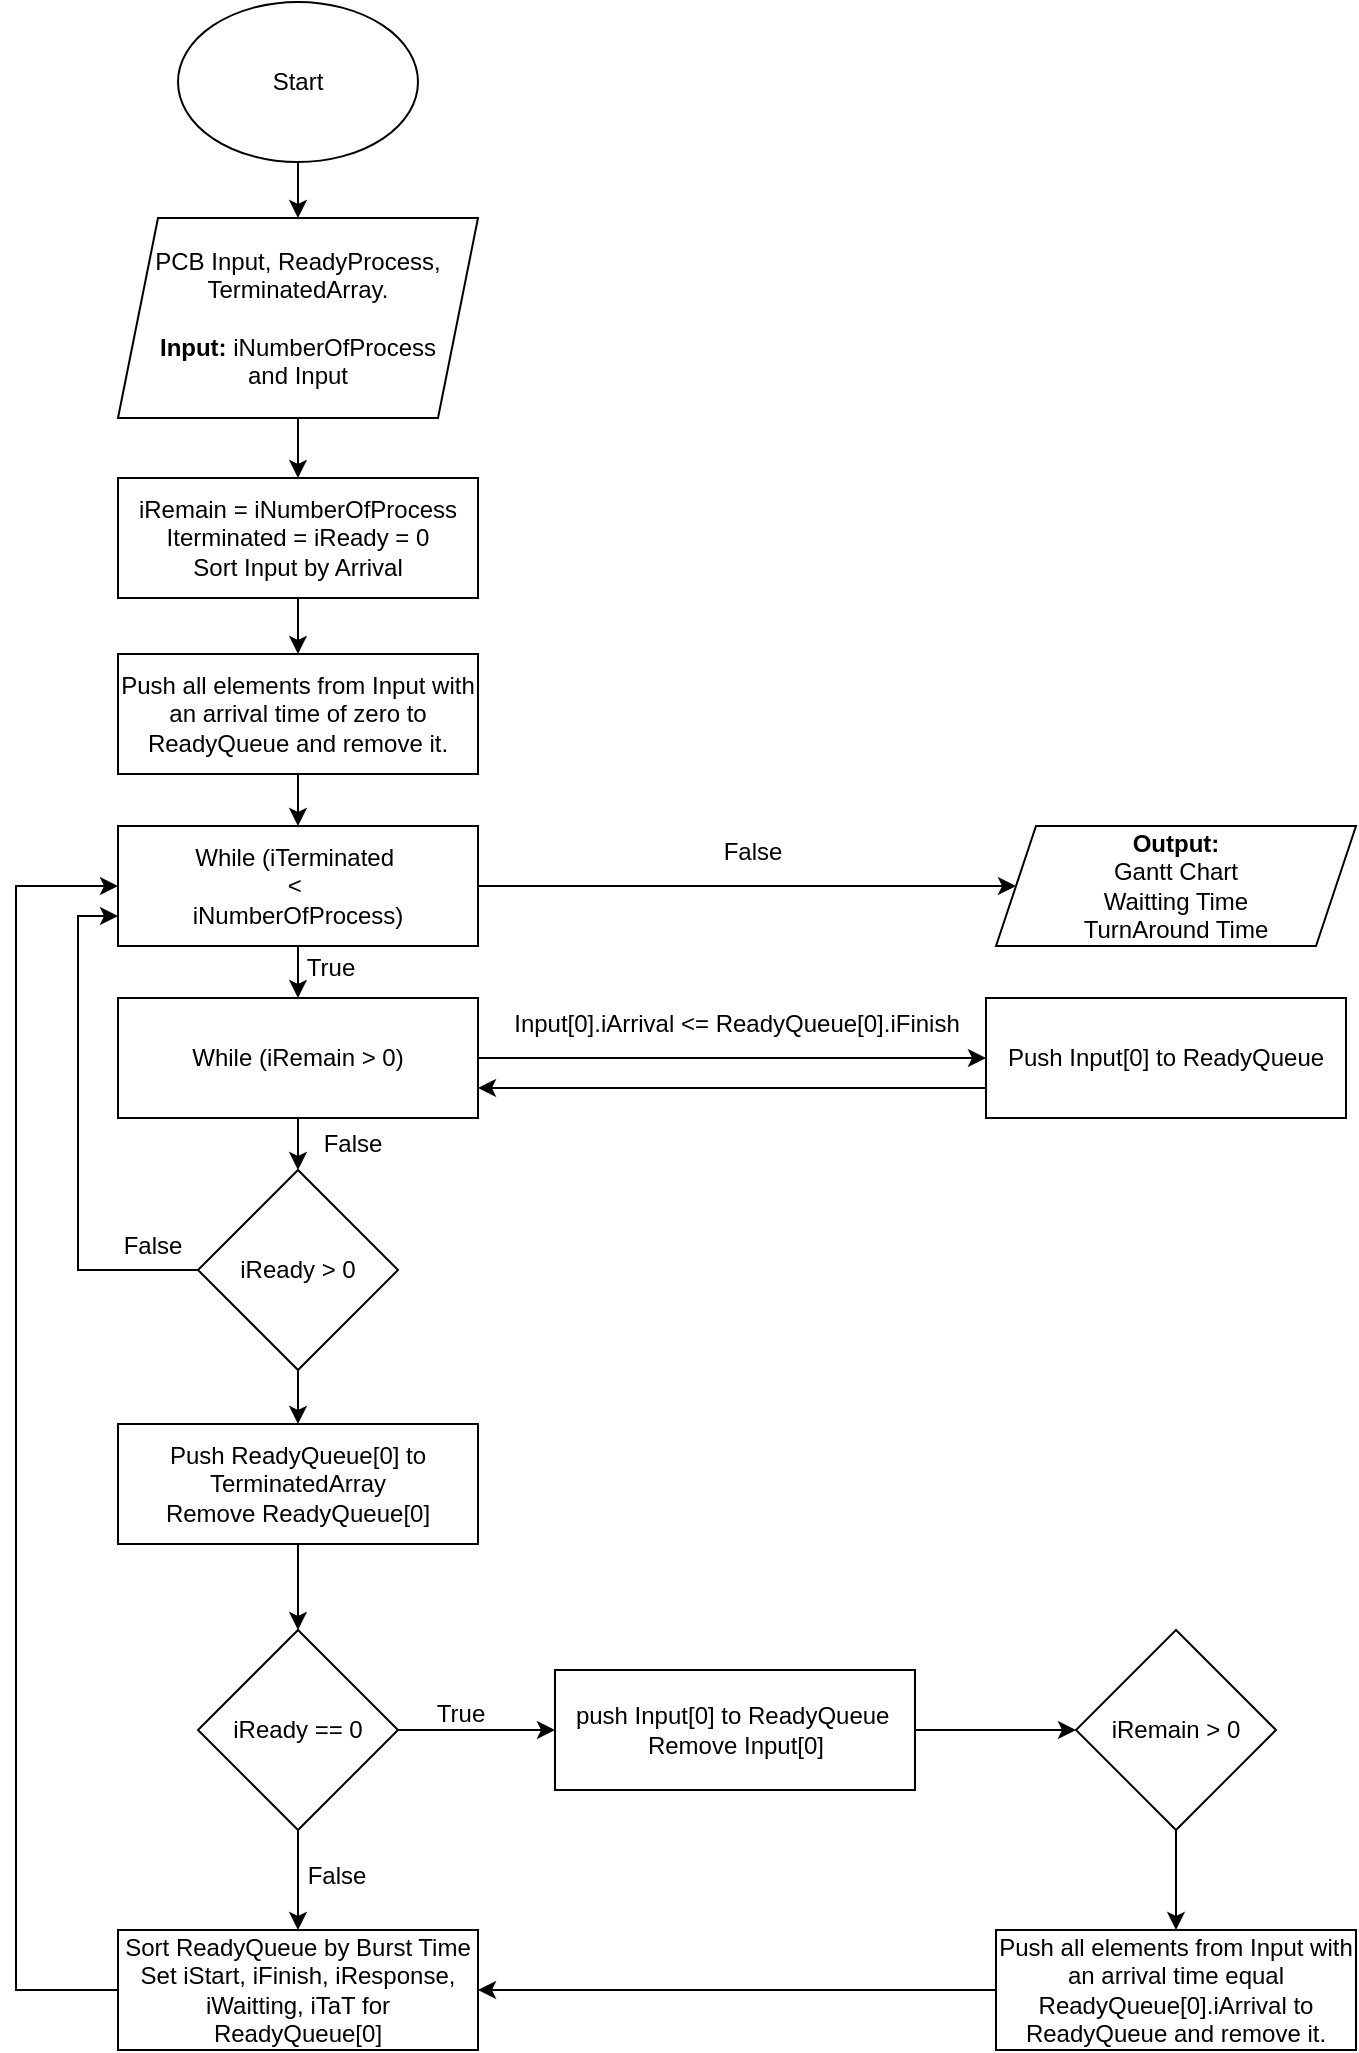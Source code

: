 <mxfile version="25.0.1" pages="3">
  <diagram name="SJF" id="oxs_TRgxn1VdIWFtBb3Z">
    <mxGraphModel dx="1750" dy="1115" grid="0" gridSize="10" guides="1" tooltips="1" connect="1" arrows="1" fold="1" page="1" pageScale="1" pageWidth="850" pageHeight="1100" math="0" shadow="0">
      <root>
        <mxCell id="0" />
        <mxCell id="1" parent="0" />
        <mxCell id="V2UNwB9UvkC7qVT8twQn-3" value="" style="edgeStyle=orthogonalEdgeStyle;rounded=0;orthogonalLoop=1;jettySize=auto;html=1;" edge="1" parent="1" source="V2UNwB9UvkC7qVT8twQn-1" target="V2UNwB9UvkC7qVT8twQn-2">
          <mxGeometry relative="1" as="geometry" />
        </mxCell>
        <mxCell id="V2UNwB9UvkC7qVT8twQn-1" value="Start" style="ellipse;whiteSpace=wrap;html=1;" vertex="1" parent="1">
          <mxGeometry x="179" y="6" width="120" height="80" as="geometry" />
        </mxCell>
        <mxCell id="V2UNwB9UvkC7qVT8twQn-5" value="" style="edgeStyle=orthogonalEdgeStyle;rounded=0;orthogonalLoop=1;jettySize=auto;html=1;" edge="1" parent="1" source="V2UNwB9UvkC7qVT8twQn-2" target="V2UNwB9UvkC7qVT8twQn-4">
          <mxGeometry relative="1" as="geometry" />
        </mxCell>
        <mxCell id="V2UNwB9UvkC7qVT8twQn-2" value="PCB Input, ReadyProcess, TerminatedArray.&lt;div&gt;&lt;br&gt;&lt;/div&gt;&lt;div&gt;&lt;b&gt;Input: &lt;/b&gt;iNumberOfProcess&lt;/div&gt;&lt;div&gt;and Input&lt;/div&gt;" style="shape=parallelogram;perimeter=parallelogramPerimeter;whiteSpace=wrap;html=1;fixedSize=1;" vertex="1" parent="1">
          <mxGeometry x="149" y="114" width="180" height="100" as="geometry" />
        </mxCell>
        <mxCell id="V2UNwB9UvkC7qVT8twQn-7" value="" style="edgeStyle=orthogonalEdgeStyle;rounded=0;orthogonalLoop=1;jettySize=auto;html=1;" edge="1" parent="1" source="V2UNwB9UvkC7qVT8twQn-4" target="V2UNwB9UvkC7qVT8twQn-6">
          <mxGeometry relative="1" as="geometry" />
        </mxCell>
        <mxCell id="V2UNwB9UvkC7qVT8twQn-4" value="iRemain = iNumberOfProcess&lt;div&gt;Iterminated = iReady = 0&lt;/div&gt;&lt;div&gt;Sort Input by Arrival&lt;/div&gt;" style="whiteSpace=wrap;html=1;" vertex="1" parent="1">
          <mxGeometry x="149" y="244" width="180" height="60" as="geometry" />
        </mxCell>
        <mxCell id="V2UNwB9UvkC7qVT8twQn-9" value="" style="edgeStyle=orthogonalEdgeStyle;rounded=0;orthogonalLoop=1;jettySize=auto;html=1;" edge="1" parent="1" source="V2UNwB9UvkC7qVT8twQn-6" target="V2UNwB9UvkC7qVT8twQn-8">
          <mxGeometry relative="1" as="geometry" />
        </mxCell>
        <mxCell id="V2UNwB9UvkC7qVT8twQn-6" value="Push all elements from Input with an arrival time of zero to ReadyQueue&amp;nbsp;&lt;span style=&quot;background-color: initial;&quot;&gt;and remove it.&lt;/span&gt;" style="whiteSpace=wrap;html=1;" vertex="1" parent="1">
          <mxGeometry x="149" y="332" width="180" height="60" as="geometry" />
        </mxCell>
        <mxCell id="V2UNwB9UvkC7qVT8twQn-11" value="" style="edgeStyle=orthogonalEdgeStyle;rounded=0;orthogonalLoop=1;jettySize=auto;html=1;" edge="1" parent="1" source="V2UNwB9UvkC7qVT8twQn-8" target="V2UNwB9UvkC7qVT8twQn-10">
          <mxGeometry relative="1" as="geometry" />
        </mxCell>
        <mxCell id="7GC6tCJYxrPlH6SLZ8be-2" style="edgeStyle=orthogonalEdgeStyle;rounded=0;orthogonalLoop=1;jettySize=auto;html=1;exitX=1;exitY=0.5;exitDx=0;exitDy=0;entryX=0;entryY=0.5;entryDx=0;entryDy=0;" edge="1" parent="1" source="V2UNwB9UvkC7qVT8twQn-8" target="V2UNwB9UvkC7qVT8twQn-35">
          <mxGeometry relative="1" as="geometry" />
        </mxCell>
        <mxCell id="V2UNwB9UvkC7qVT8twQn-8" value="While (iTerminated&amp;nbsp;&lt;div&gt;&amp;lt;&amp;nbsp;&lt;/div&gt;&lt;div&gt;iNumberOfProcess)&lt;/div&gt;" style="whiteSpace=wrap;html=1;" vertex="1" parent="1">
          <mxGeometry x="149" y="418" width="180" height="60" as="geometry" />
        </mxCell>
        <mxCell id="V2UNwB9UvkC7qVT8twQn-13" value="" style="edgeStyle=orthogonalEdgeStyle;rounded=0;orthogonalLoop=1;jettySize=auto;html=1;" edge="1" parent="1" source="V2UNwB9UvkC7qVT8twQn-10" target="V2UNwB9UvkC7qVT8twQn-12">
          <mxGeometry relative="1" as="geometry" />
        </mxCell>
        <mxCell id="V2UNwB9UvkC7qVT8twQn-21" value="" style="edgeStyle=orthogonalEdgeStyle;rounded=0;orthogonalLoop=1;jettySize=auto;html=1;" edge="1" parent="1" source="V2UNwB9UvkC7qVT8twQn-10" target="V2UNwB9UvkC7qVT8twQn-20">
          <mxGeometry relative="1" as="geometry" />
        </mxCell>
        <mxCell id="V2UNwB9UvkC7qVT8twQn-10" value="While (iRemain &amp;gt; 0)" style="whiteSpace=wrap;html=1;" vertex="1" parent="1">
          <mxGeometry x="149" y="504" width="180" height="60" as="geometry" />
        </mxCell>
        <mxCell id="V2UNwB9UvkC7qVT8twQn-15" style="edgeStyle=orthogonalEdgeStyle;rounded=0;orthogonalLoop=1;jettySize=auto;html=1;exitX=0;exitY=0.75;exitDx=0;exitDy=0;entryX=1;entryY=0.75;entryDx=0;entryDy=0;" edge="1" parent="1" source="V2UNwB9UvkC7qVT8twQn-12" target="V2UNwB9UvkC7qVT8twQn-10">
          <mxGeometry relative="1" as="geometry" />
        </mxCell>
        <mxCell id="V2UNwB9UvkC7qVT8twQn-12" value="Push Input[0] to ReadyQueue" style="whiteSpace=wrap;html=1;" vertex="1" parent="1">
          <mxGeometry x="583" y="504" width="180" height="60" as="geometry" />
        </mxCell>
        <mxCell id="V2UNwB9UvkC7qVT8twQn-14" value="Input[0].iArrival &amp;lt;= ReadyQueue[0].iFinish" style="text;html=1;align=center;verticalAlign=middle;resizable=0;points=[];autosize=1;strokeColor=none;fillColor=none;" vertex="1" parent="1">
          <mxGeometry x="337" y="504" width="241" height="26" as="geometry" />
        </mxCell>
        <mxCell id="V2UNwB9UvkC7qVT8twQn-18" value="False" style="text;html=1;align=center;verticalAlign=middle;resizable=0;points=[];autosize=1;strokeColor=none;fillColor=none;" vertex="1" parent="1">
          <mxGeometry x="242" y="564" width="47" height="26" as="geometry" />
        </mxCell>
        <mxCell id="HRZFhUdqlTBKbTsZ7yfb-11" style="edgeStyle=orthogonalEdgeStyle;rounded=0;orthogonalLoop=1;jettySize=auto;html=1;exitX=0;exitY=0.5;exitDx=0;exitDy=0;entryX=0;entryY=0.75;entryDx=0;entryDy=0;" edge="1" parent="1" source="V2UNwB9UvkC7qVT8twQn-20" target="V2UNwB9UvkC7qVT8twQn-8">
          <mxGeometry relative="1" as="geometry" />
        </mxCell>
        <mxCell id="HRZFhUdqlTBKbTsZ7yfb-18" value="" style="edgeStyle=orthogonalEdgeStyle;rounded=0;orthogonalLoop=1;jettySize=auto;html=1;" edge="1" parent="1" source="V2UNwB9UvkC7qVT8twQn-20" target="HRZFhUdqlTBKbTsZ7yfb-17">
          <mxGeometry relative="1" as="geometry" />
        </mxCell>
        <mxCell id="V2UNwB9UvkC7qVT8twQn-20" value="iReady &amp;gt; 0" style="rhombus;whiteSpace=wrap;html=1;" vertex="1" parent="1">
          <mxGeometry x="189" y="590" width="100" height="100" as="geometry" />
        </mxCell>
        <mxCell id="HRZFhUdqlTBKbTsZ7yfb-10" style="edgeStyle=orthogonalEdgeStyle;rounded=0;orthogonalLoop=1;jettySize=auto;html=1;exitX=0;exitY=0.5;exitDx=0;exitDy=0;entryX=0;entryY=0.5;entryDx=0;entryDy=0;" edge="1" parent="1" source="V2UNwB9UvkC7qVT8twQn-22" target="V2UNwB9UvkC7qVT8twQn-8">
          <mxGeometry relative="1" as="geometry">
            <Array as="points">
              <mxPoint x="98" y="1000" />
              <mxPoint x="98" y="448" />
            </Array>
          </mxGeometry>
        </mxCell>
        <mxCell id="V2UNwB9UvkC7qVT8twQn-22" value="Sort ReadyQueue by Burst Time&lt;div&gt;Set iStart, iFinish, iResponse, iWaitting, iTaT for ReadyQueue[0]&lt;/div&gt;" style="whiteSpace=wrap;html=1;" vertex="1" parent="1">
          <mxGeometry x="149" y="970" width="180" height="60" as="geometry" />
        </mxCell>
        <mxCell id="V2UNwB9UvkC7qVT8twQn-29" value="" style="edgeStyle=orthogonalEdgeStyle;rounded=0;orthogonalLoop=1;jettySize=auto;html=1;" edge="1" parent="1" source="V2UNwB9UvkC7qVT8twQn-26" target="V2UNwB9UvkC7qVT8twQn-28">
          <mxGeometry relative="1" as="geometry" />
        </mxCell>
        <mxCell id="V2UNwB9UvkC7qVT8twQn-26" value="iRemain &amp;gt; 0" style="rhombus;whiteSpace=wrap;html=1;" vertex="1" parent="1">
          <mxGeometry x="628" y="820" width="100" height="100" as="geometry" />
        </mxCell>
        <mxCell id="V2UNwB9UvkC7qVT8twQn-32" style="edgeStyle=orthogonalEdgeStyle;rounded=0;orthogonalLoop=1;jettySize=auto;html=1;exitX=0;exitY=0.5;exitDx=0;exitDy=0;entryX=1;entryY=0.5;entryDx=0;entryDy=0;" edge="1" parent="1" source="V2UNwB9UvkC7qVT8twQn-28" target="V2UNwB9UvkC7qVT8twQn-22">
          <mxGeometry relative="1" as="geometry" />
        </mxCell>
        <mxCell id="V2UNwB9UvkC7qVT8twQn-28" value="Push all elements from Input with an arrival time equal ReadyQueue[0].iArrival to ReadyQueue&amp;nbsp;&lt;span style=&quot;background-color: initial;&quot;&gt;and remove it.&lt;/span&gt;" style="whiteSpace=wrap;html=1;" vertex="1" parent="1">
          <mxGeometry x="588" y="970" width="180" height="60" as="geometry" />
        </mxCell>
        <mxCell id="V2UNwB9UvkC7qVT8twQn-35" value="&lt;b&gt;Output:&lt;/b&gt;&lt;div&gt;Gantt Chart&lt;/div&gt;&lt;div&gt;Waitting Time&lt;/div&gt;&lt;div&gt;TurnAround Time&lt;/div&gt;" style="shape=parallelogram;perimeter=parallelogramPerimeter;whiteSpace=wrap;html=1;fixedSize=1;" vertex="1" parent="1">
          <mxGeometry x="588" y="418" width="180" height="60" as="geometry" />
        </mxCell>
        <mxCell id="7GC6tCJYxrPlH6SLZ8be-3" value="False" style="text;html=1;align=center;verticalAlign=middle;resizable=0;points=[];autosize=1;strokeColor=none;fillColor=none;" vertex="1" parent="1">
          <mxGeometry x="442" y="418" width="47" height="26" as="geometry" />
        </mxCell>
        <mxCell id="7GC6tCJYxrPlH6SLZ8be-4" value="True" style="text;html=1;align=center;verticalAlign=middle;resizable=0;points=[];autosize=1;strokeColor=none;fillColor=none;" vertex="1" parent="1">
          <mxGeometry x="234" y="476" width="42" height="26" as="geometry" />
        </mxCell>
        <mxCell id="HRZFhUdqlTBKbTsZ7yfb-25" style="edgeStyle=orthogonalEdgeStyle;rounded=0;orthogonalLoop=1;jettySize=auto;html=1;exitX=1;exitY=0.5;exitDx=0;exitDy=0;entryX=0;entryY=0.5;entryDx=0;entryDy=0;" edge="1" parent="1" source="HRZFhUdqlTBKbTsZ7yfb-7" target="V2UNwB9UvkC7qVT8twQn-26">
          <mxGeometry relative="1" as="geometry" />
        </mxCell>
        <mxCell id="HRZFhUdqlTBKbTsZ7yfb-7" value="push Input[0] to ReadyQueue&amp;nbsp;&lt;div&gt;Remove Input[0]&lt;/div&gt;" style="whiteSpace=wrap;html=1;" vertex="1" parent="1">
          <mxGeometry x="367.5" y="840" width="180" height="60" as="geometry" />
        </mxCell>
        <mxCell id="HRZFhUdqlTBKbTsZ7yfb-12" value="False" style="text;html=1;align=center;verticalAlign=middle;resizable=0;points=[];autosize=1;strokeColor=none;fillColor=none;" vertex="1" parent="1">
          <mxGeometry x="142" y="615" width="47" height="26" as="geometry" />
        </mxCell>
        <mxCell id="HRZFhUdqlTBKbTsZ7yfb-20" value="" style="edgeStyle=orthogonalEdgeStyle;rounded=0;orthogonalLoop=1;jettySize=auto;html=1;" edge="1" parent="1" source="HRZFhUdqlTBKbTsZ7yfb-17" target="HRZFhUdqlTBKbTsZ7yfb-19">
          <mxGeometry relative="1" as="geometry" />
        </mxCell>
        <mxCell id="HRZFhUdqlTBKbTsZ7yfb-17" value="Push ReadyQueue[0] to TerminatedArray&lt;div&gt;Remove ReadyQueue[0]&lt;/div&gt;" style="whiteSpace=wrap;html=1;" vertex="1" parent="1">
          <mxGeometry x="149" y="717" width="180" height="60" as="geometry" />
        </mxCell>
        <mxCell id="HRZFhUdqlTBKbTsZ7yfb-21" style="edgeStyle=orthogonalEdgeStyle;rounded=0;orthogonalLoop=1;jettySize=auto;html=1;exitX=0.5;exitY=1;exitDx=0;exitDy=0;entryX=0.5;entryY=0;entryDx=0;entryDy=0;" edge="1" parent="1" source="HRZFhUdqlTBKbTsZ7yfb-19" target="V2UNwB9UvkC7qVT8twQn-22">
          <mxGeometry relative="1" as="geometry" />
        </mxCell>
        <mxCell id="HRZFhUdqlTBKbTsZ7yfb-23" style="edgeStyle=orthogonalEdgeStyle;rounded=0;orthogonalLoop=1;jettySize=auto;html=1;exitX=1;exitY=0.5;exitDx=0;exitDy=0;entryX=0;entryY=0.5;entryDx=0;entryDy=0;" edge="1" parent="1" source="HRZFhUdqlTBKbTsZ7yfb-19" target="HRZFhUdqlTBKbTsZ7yfb-7">
          <mxGeometry relative="1" as="geometry" />
        </mxCell>
        <mxCell id="HRZFhUdqlTBKbTsZ7yfb-19" value="iReady == 0" style="rhombus;whiteSpace=wrap;html=1;" vertex="1" parent="1">
          <mxGeometry x="189" y="820" width="100" height="100" as="geometry" />
        </mxCell>
        <mxCell id="HRZFhUdqlTBKbTsZ7yfb-22" value="False" style="text;html=1;align=center;verticalAlign=middle;resizable=0;points=[];autosize=1;strokeColor=none;fillColor=none;" vertex="1" parent="1">
          <mxGeometry x="234" y="930" width="47" height="26" as="geometry" />
        </mxCell>
        <mxCell id="HRZFhUdqlTBKbTsZ7yfb-24" value="True" style="text;html=1;align=center;verticalAlign=middle;resizable=0;points=[];autosize=1;strokeColor=none;fillColor=none;" vertex="1" parent="1">
          <mxGeometry x="299" y="849" width="42" height="26" as="geometry" />
        </mxCell>
      </root>
    </mxGraphModel>
  </diagram>
  <diagram id="o8u7fjpfcPdCjEPHYrwH" name="RR">
    <mxGraphModel dx="1615" dy="1029" grid="0" gridSize="10" guides="1" tooltips="1" connect="1" arrows="1" fold="1" page="1" pageScale="1" pageWidth="850" pageHeight="1100" math="0" shadow="0">
      <root>
        <mxCell id="0" />
        <mxCell id="1" parent="0" />
        <mxCell id="q0D6qvIsYkDJw6R0kMql-1" value="" style="edgeStyle=orthogonalEdgeStyle;rounded=0;orthogonalLoop=1;jettySize=auto;html=1;" edge="1" parent="1" source="q0D6qvIsYkDJw6R0kMql-2" target="q0D6qvIsYkDJw6R0kMql-4">
          <mxGeometry relative="1" as="geometry" />
        </mxCell>
        <mxCell id="q0D6qvIsYkDJw6R0kMql-2" value="Start" style="ellipse;whiteSpace=wrap;html=1;" vertex="1" parent="1">
          <mxGeometry x="179" y="6" width="120" height="80" as="geometry" />
        </mxCell>
        <mxCell id="q0D6qvIsYkDJw6R0kMql-3" value="" style="edgeStyle=orthogonalEdgeStyle;rounded=0;orthogonalLoop=1;jettySize=auto;html=1;" edge="1" parent="1" source="q0D6qvIsYkDJw6R0kMql-4" target="q0D6qvIsYkDJw6R0kMql-6">
          <mxGeometry relative="1" as="geometry" />
        </mxCell>
        <mxCell id="q0D6qvIsYkDJw6R0kMql-4" value="PCB Input, ReadyProcess, TerminatedArray, vGanttChart&lt;div&gt;&lt;br&gt;&lt;/div&gt;&lt;div&gt;&lt;b&gt;Input: iQuantumTime,&amp;nbsp;&lt;/b&gt;&lt;/div&gt;&lt;div&gt;iNumberOfProcess&amp;nbsp;&lt;/div&gt;&lt;div&gt;a&lt;span style=&quot;background-color: initial;&quot;&gt;nd Input&lt;/span&gt;&lt;/div&gt;" style="shape=parallelogram;perimeter=parallelogramPerimeter;whiteSpace=wrap;html=1;fixedSize=1;" vertex="1" parent="1">
          <mxGeometry x="144" y="115" width="190" height="100" as="geometry" />
        </mxCell>
        <mxCell id="q0D6qvIsYkDJw6R0kMql-5" value="" style="edgeStyle=orthogonalEdgeStyle;rounded=0;orthogonalLoop=1;jettySize=auto;html=1;" edge="1" parent="1" source="q0D6qvIsYkDJw6R0kMql-6" target="q0D6qvIsYkDJw6R0kMql-8">
          <mxGeometry relative="1" as="geometry" />
        </mxCell>
        <mxCell id="q0D6qvIsYkDJw6R0kMql-6" value="iRemain = iNumberOfProcess&lt;div&gt;Iterminated = iReady = 0&lt;/div&gt;&lt;div&gt;Sort Input by Arrival&lt;/div&gt;" style="whiteSpace=wrap;html=1;" vertex="1" parent="1">
          <mxGeometry x="149" y="244" width="180" height="60" as="geometry" />
        </mxCell>
        <mxCell id="q0D6qvIsYkDJw6R0kMql-7" value="" style="edgeStyle=orthogonalEdgeStyle;rounded=0;orthogonalLoop=1;jettySize=auto;html=1;" edge="1" parent="1" source="q0D6qvIsYkDJw6R0kMql-8" target="q0D6qvIsYkDJw6R0kMql-10">
          <mxGeometry relative="1" as="geometry" />
        </mxCell>
        <mxCell id="q0D6qvIsYkDJw6R0kMql-8" value="Push Input[0] to ReadyQueue, remove Input[0],&lt;div&gt;update ReadyQueue[0]&lt;/div&gt;&lt;div&gt;push ReadyQueue[0] to vGanttChart&lt;/div&gt;" style="whiteSpace=wrap;html=1;" vertex="1" parent="1">
          <mxGeometry x="149" y="332" width="180" height="80" as="geometry" />
        </mxCell>
        <mxCell id="q0D6qvIsYkDJw6R0kMql-9" value="" style="edgeStyle=orthogonalEdgeStyle;rounded=0;orthogonalLoop=1;jettySize=auto;html=1;" edge="1" parent="1" source="q0D6qvIsYkDJw6R0kMql-10" target="q0D6qvIsYkDJw6R0kMql-13">
          <mxGeometry relative="1" as="geometry" />
        </mxCell>
        <mxCell id="q0D6qvIsYkDJw6R0kMql-37" style="edgeStyle=orthogonalEdgeStyle;rounded=0;orthogonalLoop=1;jettySize=auto;html=1;exitX=1;exitY=0.5;exitDx=0;exitDy=0;entryX=0;entryY=0.5;entryDx=0;entryDy=0;" edge="1" parent="1" source="q0D6qvIsYkDJw6R0kMql-10" target="q0D6qvIsYkDJw6R0kMql-30">
          <mxGeometry relative="1" as="geometry" />
        </mxCell>
        <mxCell id="q0D6qvIsYkDJw6R0kMql-10" value="While (iTerminated&amp;nbsp;&lt;div&gt;&amp;lt;&amp;nbsp;&lt;/div&gt;&lt;div&gt;iNumberOfProcess)&lt;/div&gt;" style="whiteSpace=wrap;html=1;" vertex="1" parent="1">
          <mxGeometry x="149" y="440" width="179" height="60" as="geometry" />
        </mxCell>
        <mxCell id="q0D6qvIsYkDJw6R0kMql-11" value="" style="edgeStyle=orthogonalEdgeStyle;rounded=0;orthogonalLoop=1;jettySize=auto;html=1;" edge="1" parent="1" source="q0D6qvIsYkDJw6R0kMql-13" target="q0D6qvIsYkDJw6R0kMql-15">
          <mxGeometry relative="1" as="geometry" />
        </mxCell>
        <mxCell id="q0D6qvIsYkDJw6R0kMql-12" value="" style="edgeStyle=orthogonalEdgeStyle;rounded=0;orthogonalLoop=1;jettySize=auto;html=1;" edge="1" parent="1" source="q0D6qvIsYkDJw6R0kMql-13" target="q0D6qvIsYkDJw6R0kMql-20">
          <mxGeometry relative="1" as="geometry" />
        </mxCell>
        <mxCell id="q0D6qvIsYkDJw6R0kMql-13" value="While (iRemain &amp;gt; 0)" style="whiteSpace=wrap;html=1;" vertex="1" parent="1">
          <mxGeometry x="149" y="526" width="180" height="60" as="geometry" />
        </mxCell>
        <mxCell id="q0D6qvIsYkDJw6R0kMql-14" style="edgeStyle=orthogonalEdgeStyle;rounded=0;orthogonalLoop=1;jettySize=auto;html=1;exitX=0;exitY=0.75;exitDx=0;exitDy=0;entryX=1;entryY=0.75;entryDx=0;entryDy=0;" edge="1" parent="1" source="q0D6qvIsYkDJw6R0kMql-15" target="q0D6qvIsYkDJw6R0kMql-13">
          <mxGeometry relative="1" as="geometry" />
        </mxCell>
        <mxCell id="q0D6qvIsYkDJw6R0kMql-15" value="Push Input[0] to ReadyQueue" style="whiteSpace=wrap;html=1;" vertex="1" parent="1">
          <mxGeometry x="581" y="526" width="180" height="60" as="geometry" />
        </mxCell>
        <mxCell id="q0D6qvIsYkDJw6R0kMql-16" value="Input[0].iArrival &amp;lt;= iTime" style="text;html=1;align=center;verticalAlign=middle;resizable=0;points=[];autosize=1;strokeColor=none;fillColor=none;" vertex="1" parent="1">
          <mxGeometry x="384" y="526" width="148" height="26" as="geometry" />
        </mxCell>
        <mxCell id="q0D6qvIsYkDJw6R0kMql-40" value="" style="edgeStyle=orthogonalEdgeStyle;rounded=0;orthogonalLoop=1;jettySize=auto;html=1;" edge="1" parent="1" source="q0D6qvIsYkDJw6R0kMql-20" target="q0D6qvIsYkDJw6R0kMql-39">
          <mxGeometry relative="1" as="geometry" />
        </mxCell>
        <mxCell id="zsz3IC0S_REOwqRYKqLh-1" style="edgeStyle=orthogonalEdgeStyle;rounded=0;orthogonalLoop=1;jettySize=auto;html=1;exitX=0;exitY=0.5;exitDx=0;exitDy=0;entryX=0;entryY=1;entryDx=0;entryDy=0;" edge="1" parent="1" source="q0D6qvIsYkDJw6R0kMql-20" target="q0D6qvIsYkDJw6R0kMql-10">
          <mxGeometry relative="1" as="geometry">
            <Array as="points">
              <mxPoint x="124" y="662" />
              <mxPoint x="124" y="500" />
            </Array>
          </mxGeometry>
        </mxCell>
        <mxCell id="q0D6qvIsYkDJw6R0kMql-20" value="iReady &amp;gt; 0" style="rhombus;whiteSpace=wrap;html=1;" vertex="1" parent="1">
          <mxGeometry x="183.5" y="607" width="110" height="110" as="geometry" />
        </mxCell>
        <mxCell id="q0D6qvIsYkDJw6R0kMql-33" value="" style="edgeStyle=orthogonalEdgeStyle;rounded=0;orthogonalLoop=1;jettySize=auto;html=1;" edge="1" parent="1" source="q0D6qvIsYkDJw6R0kMql-22" target="q0D6qvIsYkDJw6R0kMql-32">
          <mxGeometry relative="1" as="geometry" />
        </mxCell>
        <mxCell id="q0D6qvIsYkDJw6R0kMql-22" value="push ReadyQueue[0]&amp;nbsp;&lt;div&gt;to TerminatedArray&lt;div&gt;Remove ReadyQueue[0]&lt;/div&gt;&lt;/div&gt;" style="whiteSpace=wrap;html=1;" vertex="1" parent="1">
          <mxGeometry x="325" y="747" width="180" height="60" as="geometry" />
        </mxCell>
        <mxCell id="q0D6qvIsYkDJw6R0kMql-29" value="True" style="text;html=1;align=center;verticalAlign=middle;resizable=0;points=[];autosize=1;strokeColor=none;fillColor=none;" vertex="1" parent="1">
          <mxGeometry x="415" y="717" width="42" height="26" as="geometry" />
        </mxCell>
        <mxCell id="q0D6qvIsYkDJw6R0kMql-30" value="&lt;b&gt;Output:&lt;/b&gt;&lt;div&gt;Gantt Chart&lt;/div&gt;&lt;div&gt;Waitting Time&lt;/div&gt;&lt;div&gt;TurnAround Time&lt;/div&gt;" style="shape=parallelogram;perimeter=parallelogramPerimeter;whiteSpace=wrap;html=1;fixedSize=1;" vertex="1" parent="1">
          <mxGeometry x="581" y="440" width="180" height="60" as="geometry" />
        </mxCell>
        <mxCell id="q0D6qvIsYkDJw6R0kMql-54" style="edgeStyle=orthogonalEdgeStyle;rounded=0;orthogonalLoop=1;jettySize=auto;html=1;exitX=0.5;exitY=1;exitDx=0;exitDy=0;entryX=0.5;entryY=0;entryDx=0;entryDy=0;" edge="1" parent="1" source="q0D6qvIsYkDJw6R0kMql-32" target="q0D6qvIsYkDJw6R0kMql-53">
          <mxGeometry relative="1" as="geometry" />
        </mxCell>
        <mxCell id="ZtjthD6Bx-eHvaRssFTD-1" style="edgeStyle=orthogonalEdgeStyle;rounded=0;orthogonalLoop=1;jettySize=auto;html=1;exitX=0;exitY=0.5;exitDx=0;exitDy=0;entryX=0;entryY=0.75;entryDx=0;entryDy=0;" edge="1" parent="1" source="q0D6qvIsYkDJw6R0kMql-32" target="q0D6qvIsYkDJw6R0kMql-10">
          <mxGeometry relative="1" as="geometry">
            <Array as="points">
              <mxPoint x="101" y="777" />
              <mxPoint x="101" y="485" />
            </Array>
          </mxGeometry>
        </mxCell>
        <mxCell id="q0D6qvIsYkDJw6R0kMql-32" value="iRemain &amp;gt; 0" style="rhombus;whiteSpace=wrap;html=1;" vertex="1" parent="1">
          <mxGeometry x="189" y="727" width="100" height="100" as="geometry" />
        </mxCell>
        <mxCell id="q0D6qvIsYkDJw6R0kMql-35" value="False" style="text;html=1;align=center;verticalAlign=middle;resizable=0;points=[];autosize=1;strokeColor=none;fillColor=none;" vertex="1" parent="1">
          <mxGeometry x="132" y="632" width="47" height="26" as="geometry" />
        </mxCell>
        <mxCell id="q0D6qvIsYkDJw6R0kMql-36" value="True&lt;div&gt;&lt;br&gt;&lt;/div&gt;" style="text;html=1;align=center;verticalAlign=middle;resizable=0;points=[];autosize=1;strokeColor=none;fillColor=none;" vertex="1" parent="1">
          <mxGeometry x="192" y="500" width="42" height="41" as="geometry" />
        </mxCell>
        <mxCell id="q0D6qvIsYkDJw6R0kMql-38" value="False" style="text;html=1;align=center;verticalAlign=middle;resizable=0;points=[];autosize=1;strokeColor=none;fillColor=none;" vertex="1" parent="1">
          <mxGeometry x="439.5" y="443" width="47" height="26" as="geometry" />
        </mxCell>
        <mxCell id="q0D6qvIsYkDJw6R0kMql-43" style="edgeStyle=orthogonalEdgeStyle;rounded=0;orthogonalLoop=1;jettySize=auto;html=1;exitX=0.5;exitY=1;exitDx=0;exitDy=0;entryX=0.5;entryY=0;entryDx=0;entryDy=0;" edge="1" parent="1" source="q0D6qvIsYkDJw6R0kMql-39" target="q0D6qvIsYkDJw6R0kMql-22">
          <mxGeometry relative="1" as="geometry" />
        </mxCell>
        <mxCell id="q0D6qvIsYkDJw6R0kMql-45" value="" style="edgeStyle=orthogonalEdgeStyle;rounded=0;orthogonalLoop=1;jettySize=auto;html=1;" edge="1" parent="1" source="q0D6qvIsYkDJw6R0kMql-39" target="q0D6qvIsYkDJw6R0kMql-44">
          <mxGeometry relative="1" as="geometry" />
        </mxCell>
        <mxCell id="q0D6qvIsYkDJw6R0kMql-39" value="ReadyQueue[0]&lt;div&gt;,iBurst == 0&lt;/div&gt;" style="rhombus;whiteSpace=wrap;html=1;" vertex="1" parent="1">
          <mxGeometry x="360" y="607" width="110" height="110" as="geometry" />
        </mxCell>
        <mxCell id="q0D6qvIsYkDJw6R0kMql-41" value="True" style="text;html=1;align=center;verticalAlign=middle;resizable=0;points=[];autosize=1;strokeColor=none;fillColor=none;" vertex="1" parent="1">
          <mxGeometry x="299" y="636" width="42" height="26" as="geometry" />
        </mxCell>
        <mxCell id="q0D6qvIsYkDJw6R0kMql-47" style="edgeStyle=orthogonalEdgeStyle;rounded=0;orthogonalLoop=1;jettySize=auto;html=1;exitX=0.5;exitY=1;exitDx=0;exitDy=0;entryX=0;entryY=0.25;entryDx=0;entryDy=0;" edge="1" parent="1" source="q0D6qvIsYkDJw6R0kMql-44" target="q0D6qvIsYkDJw6R0kMql-10">
          <mxGeometry relative="1" as="geometry">
            <Array as="points">
              <mxPoint x="671" y="1028" />
              <mxPoint x="21" y="1028" />
              <mxPoint x="21" y="455" />
            </Array>
          </mxGeometry>
        </mxCell>
        <mxCell id="q0D6qvIsYkDJw6R0kMql-44" value="Move ReadyQueue[0] to the end of&amp;nbsp; ReadyQueue.&lt;div&gt;Update ReadyQueue[0], iTime and push to vGanttChart.&lt;/div&gt;" style="whiteSpace=wrap;html=1;" vertex="1" parent="1">
          <mxGeometry x="581" y="632" width="180" height="60" as="geometry" />
        </mxCell>
        <mxCell id="q0D6qvIsYkDJw6R0kMql-52" value="True&lt;div&gt;&lt;br&gt;&lt;/div&gt;" style="text;html=1;align=center;verticalAlign=middle;resizable=0;points=[];autosize=1;strokeColor=none;fillColor=none;" vertex="1" parent="1">
          <mxGeometry x="239" y="823" width="42" height="41" as="geometry" />
        </mxCell>
        <mxCell id="ZtjthD6Bx-eHvaRssFTD-2" style="edgeStyle=orthogonalEdgeStyle;rounded=0;orthogonalLoop=1;jettySize=auto;html=1;exitX=0;exitY=0.5;exitDx=0;exitDy=0;entryX=0;entryY=0.5;entryDx=0;entryDy=0;" edge="1" parent="1" source="q0D6qvIsYkDJw6R0kMql-53" target="q0D6qvIsYkDJw6R0kMql-10">
          <mxGeometry relative="1" as="geometry">
            <Array as="points">
              <mxPoint x="64" y="880" />
              <mxPoint x="64" y="470" />
            </Array>
          </mxGeometry>
        </mxCell>
        <mxCell id="q0D6qvIsYkDJw6R0kMql-53" value="push Input[0]&amp;nbsp;&lt;span style=&quot;background-color: initial;&quot;&gt;to ReadyQueue&lt;/span&gt;&lt;div&gt;&lt;div&gt;Remove Input[0]&lt;/div&gt;&lt;/div&gt;&lt;div&gt;Update ReadyQueue[0], iTime and push to vGanttChart.&lt;br&gt;&lt;/div&gt;" style="whiteSpace=wrap;html=1;" vertex="1" parent="1">
          <mxGeometry x="148" y="850" width="180" height="60" as="geometry" />
        </mxCell>
        <mxCell id="ZtjthD6Bx-eHvaRssFTD-3" value="False" style="text;html=1;align=center;verticalAlign=middle;resizable=0;points=[];autosize=1;strokeColor=none;fillColor=none;" vertex="1" parent="1">
          <mxGeometry x="127" y="747" width="47" height="26" as="geometry" />
        </mxCell>
      </root>
    </mxGraphModel>
  </diagram>
  <diagram id="uaeZwQOz24x2enKBa60k" name="SRTF">
    <mxGraphModel dx="2503" dy="1115" grid="0" gridSize="10" guides="1" tooltips="1" connect="1" arrows="1" fold="1" page="1" pageScale="1" pageWidth="850" pageHeight="1100" math="0" shadow="0">
      <root>
        <mxCell id="0" />
        <mxCell id="1" parent="0" />
        <mxCell id="oAKkiwNwZdxdFxkU5_vp-1" value="" style="edgeStyle=orthogonalEdgeStyle;rounded=0;orthogonalLoop=1;jettySize=auto;html=1;" edge="1" parent="1" source="oAKkiwNwZdxdFxkU5_vp-2" target="oAKkiwNwZdxdFxkU5_vp-4">
          <mxGeometry relative="1" as="geometry" />
        </mxCell>
        <mxCell id="oAKkiwNwZdxdFxkU5_vp-2" value="Start" style="ellipse;whiteSpace=wrap;html=1;" vertex="1" parent="1">
          <mxGeometry x="179" y="6" width="120" height="80" as="geometry" />
        </mxCell>
        <mxCell id="oAKkiwNwZdxdFxkU5_vp-3" value="" style="edgeStyle=orthogonalEdgeStyle;rounded=0;orthogonalLoop=1;jettySize=auto;html=1;" edge="1" parent="1" source="oAKkiwNwZdxdFxkU5_vp-4" target="oAKkiwNwZdxdFxkU5_vp-6">
          <mxGeometry relative="1" as="geometry" />
        </mxCell>
        <mxCell id="oAKkiwNwZdxdFxkU5_vp-4" value="PCB Input, ReadyProcess, TerminatedArray.&lt;div&gt;&lt;br&gt;&lt;/div&gt;&lt;div&gt;&lt;b&gt;Input: &lt;/b&gt;iNumberOfProcess&lt;/div&gt;&lt;div&gt;and Input&lt;/div&gt;" style="shape=parallelogram;perimeter=parallelogramPerimeter;whiteSpace=wrap;html=1;fixedSize=1;" vertex="1" parent="1">
          <mxGeometry x="149" y="114" width="180" height="100" as="geometry" />
        </mxCell>
        <mxCell id="oAKkiwNwZdxdFxkU5_vp-5" value="" style="edgeStyle=orthogonalEdgeStyle;rounded=0;orthogonalLoop=1;jettySize=auto;html=1;" edge="1" parent="1" source="oAKkiwNwZdxdFxkU5_vp-6" target="oAKkiwNwZdxdFxkU5_vp-8">
          <mxGeometry relative="1" as="geometry" />
        </mxCell>
        <mxCell id="oAKkiwNwZdxdFxkU5_vp-6" value="iRemain = iNumberOfProcess&lt;div&gt;Iterminated = iReady = iTime = 0&lt;/div&gt;&lt;div&gt;Sort Input by Arrival&lt;/div&gt;" style="whiteSpace=wrap;html=1;" vertex="1" parent="1">
          <mxGeometry x="580" y="134" width="180" height="60" as="geometry" />
        </mxCell>
        <mxCell id="oAKkiwNwZdxdFxkU5_vp-34" value="" style="edgeStyle=orthogonalEdgeStyle;rounded=0;orthogonalLoop=1;jettySize=auto;html=1;" edge="1" parent="1" source="oAKkiwNwZdxdFxkU5_vp-8" target="oAKkiwNwZdxdFxkU5_vp-33">
          <mxGeometry relative="1" as="geometry" />
        </mxCell>
        <mxCell id="oAKkiwNwZdxdFxkU5_vp-8" value="Push all elements from Input with an arrival time of zero to ReadyQueue&amp;nbsp;&lt;span style=&quot;background-color: initial;&quot;&gt;and remove it.&lt;/span&gt;" style="whiteSpace=wrap;html=1;" vertex="1" parent="1">
          <mxGeometry x="580" y="241" width="180" height="60" as="geometry" />
        </mxCell>
        <mxCell id="oAKkiwNwZdxdFxkU5_vp-9" value="" style="edgeStyle=orthogonalEdgeStyle;rounded=0;orthogonalLoop=1;jettySize=auto;html=1;" edge="1" parent="1" source="oAKkiwNwZdxdFxkU5_vp-10" target="oAKkiwNwZdxdFxkU5_vp-13">
          <mxGeometry relative="1" as="geometry" />
        </mxCell>
        <mxCell id="OS04AW0Wx6bj-W1Zj4Wp-2" style="edgeStyle=orthogonalEdgeStyle;rounded=0;orthogonalLoop=1;jettySize=auto;html=1;exitX=1;exitY=0.5;exitDx=0;exitDy=0;" edge="1" parent="1" source="oAKkiwNwZdxdFxkU5_vp-10" target="OS04AW0Wx6bj-W1Zj4Wp-1">
          <mxGeometry relative="1" as="geometry" />
        </mxCell>
        <mxCell id="OS04AW0Wx6bj-W1Zj4Wp-3" value="False" style="edgeLabel;html=1;align=center;verticalAlign=middle;resizable=0;points=[];" vertex="1" connectable="0" parent="OS04AW0Wx6bj-W1Zj4Wp-2">
          <mxGeometry x="-0.067" y="9" relative="1" as="geometry">
            <mxPoint x="10" y="1" as="offset" />
          </mxGeometry>
        </mxCell>
        <mxCell id="oAKkiwNwZdxdFxkU5_vp-10" value="While (iTerminated&amp;nbsp;&lt;div&gt;&amp;lt;&amp;nbsp;&lt;/div&gt;&lt;div&gt;iNumberOfProcess)&lt;/div&gt;" style="whiteSpace=wrap;html=1;" vertex="1" parent="1">
          <mxGeometry x="149" y="333" width="180" height="60" as="geometry" />
        </mxCell>
        <mxCell id="ZbkVtDgJD0CuDDA4qKW8-1" style="edgeStyle=orthogonalEdgeStyle;rounded=0;orthogonalLoop=1;jettySize=auto;html=1;exitX=1;exitY=0.5;exitDx=0;exitDy=0;entryX=0;entryY=0.5;entryDx=0;entryDy=0;" edge="1" parent="1" source="oAKkiwNwZdxdFxkU5_vp-13" target="oAKkiwNwZdxdFxkU5_vp-15">
          <mxGeometry relative="1" as="geometry" />
        </mxCell>
        <mxCell id="hzxp6IJM5LFeq4nsK-al-2" value="" style="edgeStyle=orthogonalEdgeStyle;rounded=0;orthogonalLoop=1;jettySize=auto;html=1;" edge="1" parent="1" source="oAKkiwNwZdxdFxkU5_vp-13" target="hzxp6IJM5LFeq4nsK-al-1">
          <mxGeometry relative="1" as="geometry" />
        </mxCell>
        <mxCell id="oAKkiwNwZdxdFxkU5_vp-13" value="While (iRemain &amp;gt; 0)" style="whiteSpace=wrap;html=1;" vertex="1" parent="1">
          <mxGeometry x="149" y="424" width="180" height="60" as="geometry" />
        </mxCell>
        <mxCell id="ZbkVtDgJD0CuDDA4qKW8-2" style="edgeStyle=orthogonalEdgeStyle;rounded=0;orthogonalLoop=1;jettySize=auto;html=1;exitX=0;exitY=0.75;exitDx=0;exitDy=0;entryX=1;entryY=0.75;entryDx=0;entryDy=0;" edge="1" parent="1" source="oAKkiwNwZdxdFxkU5_vp-15" target="oAKkiwNwZdxdFxkU5_vp-13">
          <mxGeometry relative="1" as="geometry" />
        </mxCell>
        <mxCell id="oAKkiwNwZdxdFxkU5_vp-15" value="Push Input[0] to ReadyQueue" style="whiteSpace=wrap;html=1;" vertex="1" parent="1">
          <mxGeometry x="580" y="424" width="180" height="60" as="geometry" />
        </mxCell>
        <mxCell id="oAKkiwNwZdxdFxkU5_vp-16" value="Input[0].iArrival &amp;lt;= ReadyQueue[0].iFinish" style="text;html=1;align=center;verticalAlign=middle;resizable=0;points=[];autosize=1;strokeColor=none;fillColor=none;" vertex="1" parent="1">
          <mxGeometry x="336" y="424" width="241" height="26" as="geometry" />
        </mxCell>
        <mxCell id="oAKkiwNwZdxdFxkU5_vp-35" style="edgeStyle=orthogonalEdgeStyle;rounded=0;orthogonalLoop=1;jettySize=auto;html=1;exitX=0.5;exitY=1;exitDx=0;exitDy=0;entryX=0.5;entryY=0;entryDx=0;entryDy=0;" edge="1" parent="1" source="oAKkiwNwZdxdFxkU5_vp-33" target="oAKkiwNwZdxdFxkU5_vp-10">
          <mxGeometry relative="1" as="geometry" />
        </mxCell>
        <mxCell id="oAKkiwNwZdxdFxkU5_vp-33" value="Sort ReadyQueue by Burst Time&lt;div&gt;Update iTime,&amp;nbsp;&lt;/div&gt;&lt;div&gt;&amp;nbsp;ReadyQueue[0] and push to VGanttChart&lt;/div&gt;" style="whiteSpace=wrap;html=1;" vertex="1" parent="1">
          <mxGeometry x="149" y="241" width="180" height="60" as="geometry" />
        </mxCell>
        <mxCell id="OS04AW0Wx6bj-W1Zj4Wp-1" value="&lt;b&gt;Output:&lt;/b&gt;&lt;div&gt;Gantt Chart&lt;/div&gt;&lt;div&gt;Waitting Time&lt;/div&gt;&lt;div&gt;TurnAround Time&lt;/div&gt;" style="shape=parallelogram;perimeter=parallelogramPerimeter;whiteSpace=wrap;html=1;fixedSize=1;" vertex="1" parent="1">
          <mxGeometry x="580" y="333" width="180" height="60" as="geometry" />
        </mxCell>
        <mxCell id="OS04AW0Wx6bj-W1Zj4Wp-4" value="True" style="text;html=1;align=center;verticalAlign=middle;resizable=0;points=[];autosize=1;strokeColor=none;fillColor=none;" vertex="1" parent="1">
          <mxGeometry x="236" y="489" width="42" height="26" as="geometry" />
        </mxCell>
        <mxCell id="hzxp6IJM5LFeq4nsK-al-4" value="" style="edgeStyle=orthogonalEdgeStyle;rounded=0;orthogonalLoop=1;jettySize=auto;html=1;" edge="1" parent="1" source="hzxp6IJM5LFeq4nsK-al-1" target="hzxp6IJM5LFeq4nsK-al-3">
          <mxGeometry relative="1" as="geometry" />
        </mxCell>
        <mxCell id="a28VMWjmnmfCc1iQnNv8-8" style="edgeStyle=orthogonalEdgeStyle;rounded=0;orthogonalLoop=1;jettySize=auto;html=1;exitX=0;exitY=0.5;exitDx=0;exitDy=0;entryX=0;entryY=1;entryDx=0;entryDy=0;" edge="1" parent="1" source="hzxp6IJM5LFeq4nsK-al-1" target="oAKkiwNwZdxdFxkU5_vp-10">
          <mxGeometry relative="1" as="geometry">
            <Array as="points">
              <mxPoint x="133" y="569" />
              <mxPoint x="133" y="393" />
            </Array>
          </mxGeometry>
        </mxCell>
        <mxCell id="hzxp6IJM5LFeq4nsK-al-1" value="iReady &amp;gt; 0" style="rhombus;whiteSpace=wrap;html=1;" vertex="1" parent="1">
          <mxGeometry x="189" y="519" width="100" height="100" as="geometry" />
        </mxCell>
        <mxCell id="85E2S-cvIDWDDjYhnwKU-1" style="edgeStyle=orthogonalEdgeStyle;rounded=0;orthogonalLoop=1;jettySize=auto;html=1;exitX=0.5;exitY=1;exitDx=0;exitDy=0;entryX=0.5;entryY=0;entryDx=0;entryDy=0;" edge="1" parent="1" source="hzxp6IJM5LFeq4nsK-al-3" target="BpWCW56QcqAlNG0uY3rE-1">
          <mxGeometry relative="1" as="geometry" />
        </mxCell>
        <mxCell id="hzxp6IJM5LFeq4nsK-al-3" value="Sort ReadyQueue by Burst Time" style="whiteSpace=wrap;html=1;" vertex="1" parent="1">
          <mxGeometry x="366.5" y="539" width="180" height="60" as="geometry" />
        </mxCell>
        <mxCell id="hzxp6IJM5LFeq4nsK-al-5" value="True" style="text;html=1;align=center;verticalAlign=middle;resizable=0;points=[];autosize=1;strokeColor=none;fillColor=none;" vertex="1" parent="1">
          <mxGeometry x="299" y="545" width="42" height="26" as="geometry" />
        </mxCell>
        <mxCell id="a28VMWjmnmfCc1iQnNv8-2" style="edgeStyle=orthogonalEdgeStyle;rounded=0;orthogonalLoop=1;jettySize=auto;html=1;exitX=0;exitY=0.5;exitDx=0;exitDy=0;" edge="1" parent="1" source="BpWCW56QcqAlNG0uY3rE-1" target="a28VMWjmnmfCc1iQnNv8-1">
          <mxGeometry relative="1" as="geometry" />
        </mxCell>
        <mxCell id="a28VMWjmnmfCc1iQnNv8-7" value="" style="edgeStyle=orthogonalEdgeStyle;rounded=0;orthogonalLoop=1;jettySize=auto;html=1;" edge="1" parent="1" source="BpWCW56QcqAlNG0uY3rE-1" target="a28VMWjmnmfCc1iQnNv8-6">
          <mxGeometry relative="1" as="geometry" />
        </mxCell>
        <mxCell id="a28VMWjmnmfCc1iQnNv8-13" value="" style="edgeStyle=orthogonalEdgeStyle;rounded=0;orthogonalLoop=1;jettySize=auto;html=1;" edge="1" parent="1" source="BpWCW56QcqAlNG0uY3rE-1" target="a28VMWjmnmfCc1iQnNv8-12">
          <mxGeometry relative="1" as="geometry" />
        </mxCell>
        <mxCell id="a28VMWjmnmfCc1iQnNv8-15" style="edgeStyle=orthogonalEdgeStyle;rounded=0;orthogonalLoop=1;jettySize=auto;html=1;exitX=0.5;exitY=1;exitDx=0;exitDy=0;entryX=0.5;entryY=0;entryDx=0;entryDy=0;" edge="1" parent="1" source="BpWCW56QcqAlNG0uY3rE-1" target="a28VMWjmnmfCc1iQnNv8-10">
          <mxGeometry relative="1" as="geometry" />
        </mxCell>
        <mxCell id="BpWCW56QcqAlNG0uY3rE-1" value="ReadyQueue[0]&lt;div&gt;,iBurst == 0&lt;/div&gt;" style="rhombus;whiteSpace=wrap;html=1;" vertex="1" parent="1">
          <mxGeometry x="401.5" y="638" width="110" height="110" as="geometry" />
        </mxCell>
        <mxCell id="a28VMWjmnmfCc1iQnNv8-9" style="edgeStyle=orthogonalEdgeStyle;rounded=0;orthogonalLoop=1;jettySize=auto;html=1;exitX=0;exitY=0.5;exitDx=0;exitDy=0;entryX=0;entryY=0.75;entryDx=0;entryDy=0;" edge="1" parent="1" source="a28VMWjmnmfCc1iQnNv8-1" target="oAKkiwNwZdxdFxkU5_vp-10">
          <mxGeometry relative="1" as="geometry">
            <Array as="points">
              <mxPoint x="115" y="693" />
              <mxPoint x="115" y="378" />
            </Array>
          </mxGeometry>
        </mxCell>
        <mxCell id="a28VMWjmnmfCc1iQnNv8-1" value="Move ReadyQueue[0] to the end of&amp;nbsp; ReadyQueue.&lt;div&gt;Update ReadyQueue[0], iTime and push to vGanttChart.&lt;/div&gt;" style="whiteSpace=wrap;html=1;" vertex="1" parent="1">
          <mxGeometry x="149" y="663" width="180" height="60" as="geometry" />
        </mxCell>
        <mxCell id="a28VMWjmnmfCc1iQnNv8-4" value="False" style="text;html=1;align=center;verticalAlign=middle;resizable=0;points=[];autosize=1;strokeColor=none;fillColor=none;" vertex="1" parent="1">
          <mxGeometry x="341" y="672" width="47" height="26" as="geometry" />
        </mxCell>
        <mxCell id="a28VMWjmnmfCc1iQnNv8-17" style="edgeStyle=orthogonalEdgeStyle;rounded=0;orthogonalLoop=1;jettySize=auto;html=1;exitX=0;exitY=0.5;exitDx=0;exitDy=0;entryX=1;entryY=0.5;entryDx=0;entryDy=0;" edge="1" parent="1" source="a28VMWjmnmfCc1iQnNv8-6" target="a28VMWjmnmfCc1iQnNv8-10">
          <mxGeometry relative="1" as="geometry" />
        </mxCell>
        <mxCell id="a28VMWjmnmfCc1iQnNv8-19" value="" style="edgeStyle=orthogonalEdgeStyle;rounded=0;orthogonalLoop=1;jettySize=auto;html=1;" edge="1" parent="1" source="a28VMWjmnmfCc1iQnNv8-6" target="a28VMWjmnmfCc1iQnNv8-18">
          <mxGeometry relative="1" as="geometry" />
        </mxCell>
        <mxCell id="a28VMWjmnmfCc1iQnNv8-6" value="iReady == 0" style="rhombus;whiteSpace=wrap;html=1;" vertex="1" parent="1">
          <mxGeometry x="620" y="761" width="100" height="100" as="geometry" />
        </mxCell>
        <mxCell id="a28VMWjmnmfCc1iQnNv8-16" style="edgeStyle=orthogonalEdgeStyle;rounded=0;orthogonalLoop=1;jettySize=auto;html=1;exitX=0;exitY=0.5;exitDx=0;exitDy=0;entryX=0;entryY=0.5;entryDx=0;entryDy=0;" edge="1" parent="1" source="a28VMWjmnmfCc1iQnNv8-10" target="oAKkiwNwZdxdFxkU5_vp-10">
          <mxGeometry relative="1" as="geometry">
            <Array as="points">
              <mxPoint x="93" y="811" />
              <mxPoint x="93" y="363" />
            </Array>
          </mxGeometry>
        </mxCell>
        <mxCell id="a28VMWjmnmfCc1iQnNv8-10" value="Update ReadyQueue[0],iTime&lt;div&gt;push ReadyQueue[0] to vGanttChart&lt;/div&gt;" style="whiteSpace=wrap;html=1;" vertex="1" parent="1">
          <mxGeometry x="366.5" y="781" width="180" height="60" as="geometry" />
        </mxCell>
        <mxCell id="a28VMWjmnmfCc1iQnNv8-12" value="Push ReadyQueue[0] to TerminatedArray&lt;div&gt;Remove ReadyQueue[0]&lt;/div&gt;" style="whiteSpace=wrap;html=1;" vertex="1" parent="1">
          <mxGeometry x="580" y="663" width="180" height="60" as="geometry" />
        </mxCell>
        <mxCell id="a28VMWjmnmfCc1iQnNv8-14" value="True" style="text;html=1;align=center;verticalAlign=middle;resizable=0;points=[];autosize=1;strokeColor=none;fillColor=none;" vertex="1" parent="1">
          <mxGeometry x="520" y="669" width="42" height="26" as="geometry" />
        </mxCell>
        <mxCell id="a28VMWjmnmfCc1iQnNv8-25" style="edgeStyle=orthogonalEdgeStyle;rounded=0;orthogonalLoop=1;jettySize=auto;html=1;exitX=0.5;exitY=1;exitDx=0;exitDy=0;entryX=0;entryY=0;entryDx=0;entryDy=0;" edge="1" parent="1" source="a28VMWjmnmfCc1iQnNv8-18" target="oAKkiwNwZdxdFxkU5_vp-10">
          <mxGeometry relative="1" as="geometry">
            <Array as="points">
              <mxPoint x="670" y="1013" />
              <mxPoint x="54" y="1013" />
              <mxPoint x="54" y="333" />
            </Array>
          </mxGeometry>
        </mxCell>
        <mxCell id="a28VMWjmnmfCc1iQnNv8-28" style="edgeStyle=orthogonalEdgeStyle;rounded=0;orthogonalLoop=1;jettySize=auto;html=1;exitX=0;exitY=0.5;exitDx=0;exitDy=0;entryX=1;entryY=0.5;entryDx=0;entryDy=0;" edge="1" parent="1" source="a28VMWjmnmfCc1iQnNv8-18" target="a28VMWjmnmfCc1iQnNv8-27">
          <mxGeometry relative="1" as="geometry" />
        </mxCell>
        <mxCell id="a28VMWjmnmfCc1iQnNv8-18" value="iRemain &amp;gt; 0" style="rhombus;whiteSpace=wrap;html=1;" vertex="1" parent="1">
          <mxGeometry x="620" y="893" width="100" height="100" as="geometry" />
        </mxCell>
        <mxCell id="a28VMWjmnmfCc1iQnNv8-20" value="False" style="text;html=1;align=center;verticalAlign=middle;resizable=0;points=[];autosize=1;strokeColor=none;fillColor=none;" vertex="1" parent="1">
          <mxGeometry x="562" y="786" width="47" height="26" as="geometry" />
        </mxCell>
        <mxCell id="a28VMWjmnmfCc1iQnNv8-22" value="True" style="text;html=1;align=center;verticalAlign=middle;resizable=0;points=[];autosize=1;strokeColor=none;fillColor=none;" vertex="1" parent="1">
          <mxGeometry x="675" y="861" width="42" height="26" as="geometry" />
        </mxCell>
        <mxCell id="a28VMWjmnmfCc1iQnNv8-26" value="False" style="text;html=1;align=center;verticalAlign=middle;resizable=0;points=[];autosize=1;strokeColor=none;fillColor=none;" vertex="1" parent="1">
          <mxGeometry x="663" y="987" width="47" height="26" as="geometry" />
        </mxCell>
        <mxCell id="a28VMWjmnmfCc1iQnNv8-30" value="" style="edgeStyle=orthogonalEdgeStyle;rounded=0;orthogonalLoop=1;jettySize=auto;html=1;" edge="1" parent="1" source="a28VMWjmnmfCc1iQnNv8-27" target="a28VMWjmnmfCc1iQnNv8-29">
          <mxGeometry relative="1" as="geometry" />
        </mxCell>
        <mxCell id="a28VMWjmnmfCc1iQnNv8-27" value="Push all elements from Input with an arrival time of zero to ReadyQueue&amp;nbsp;&lt;span style=&quot;background-color: initial;&quot;&gt;and remove it.&lt;/span&gt;" style="whiteSpace=wrap;html=1;" vertex="1" parent="1">
          <mxGeometry x="366.5" y="913" width="180" height="60" as="geometry" />
        </mxCell>
        <mxCell id="a28VMWjmnmfCc1iQnNv8-32" style="edgeStyle=orthogonalEdgeStyle;rounded=0;orthogonalLoop=1;jettySize=auto;html=1;exitX=0;exitY=0.5;exitDx=0;exitDy=0;entryX=0;entryY=0.25;entryDx=0;entryDy=0;" edge="1" parent="1" source="a28VMWjmnmfCc1iQnNv8-29" target="oAKkiwNwZdxdFxkU5_vp-10">
          <mxGeometry relative="1" as="geometry">
            <Array as="points">
              <mxPoint x="72" y="943" />
              <mxPoint x="72" y="348" />
            </Array>
          </mxGeometry>
        </mxCell>
        <mxCell id="a28VMWjmnmfCc1iQnNv8-29" value="Sort ReadyQueue by BurstTime&lt;div&gt;Update ReadyQueue[0], iTIme&lt;/div&gt;&lt;div&gt;Push ReadyQueue[0] to vGanttChart&lt;/div&gt;" style="whiteSpace=wrap;html=1;" vertex="1" parent="1">
          <mxGeometry x="149" y="913" width="180" height="60" as="geometry" />
        </mxCell>
        <mxCell id="a28VMWjmnmfCc1iQnNv8-31" value="True" style="text;html=1;align=center;verticalAlign=middle;resizable=0;points=[];autosize=1;strokeColor=none;fillColor=none;" vertex="1" parent="1">
          <mxGeometry x="567" y="921" width="42" height="26" as="geometry" />
        </mxCell>
      </root>
    </mxGraphModel>
  </diagram>
</mxfile>
